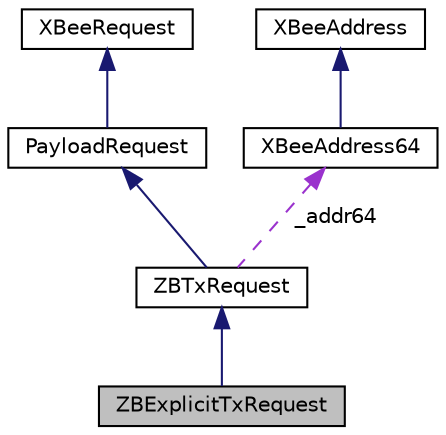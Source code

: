 digraph "ZBExplicitTxRequest"
{
  edge [fontname="Helvetica",fontsize="10",labelfontname="Helvetica",labelfontsize="10"];
  node [fontname="Helvetica",fontsize="10",shape=record];
  Node4 [label="ZBExplicitTxRequest",height=0.2,width=0.4,color="black", fillcolor="grey75", style="filled", fontcolor="black"];
  Node5 -> Node4 [dir="back",color="midnightblue",fontsize="10",style="solid",fontname="Helvetica"];
  Node5 [label="ZBTxRequest",height=0.2,width=0.4,color="black", fillcolor="white", style="filled",URL="$class_z_b_tx_request.html"];
  Node6 -> Node5 [dir="back",color="midnightblue",fontsize="10",style="solid",fontname="Helvetica"];
  Node6 [label="PayloadRequest",height=0.2,width=0.4,color="black", fillcolor="white", style="filled",URL="$class_payload_request.html"];
  Node7 -> Node6 [dir="back",color="midnightblue",fontsize="10",style="solid",fontname="Helvetica"];
  Node7 [label="XBeeRequest",height=0.2,width=0.4,color="black", fillcolor="white", style="filled",URL="$class_x_bee_request.html"];
  Node8 -> Node5 [dir="back",color="darkorchid3",fontsize="10",style="dashed",label=" _addr64" ,fontname="Helvetica"];
  Node8 [label="XBeeAddress64",height=0.2,width=0.4,color="black", fillcolor="white", style="filled",URL="$class_x_bee_address64.html"];
  Node9 -> Node8 [dir="back",color="midnightblue",fontsize="10",style="solid",fontname="Helvetica"];
  Node9 [label="XBeeAddress",height=0.2,width=0.4,color="black", fillcolor="white", style="filled",URL="$class_x_bee_address.html"];
}

